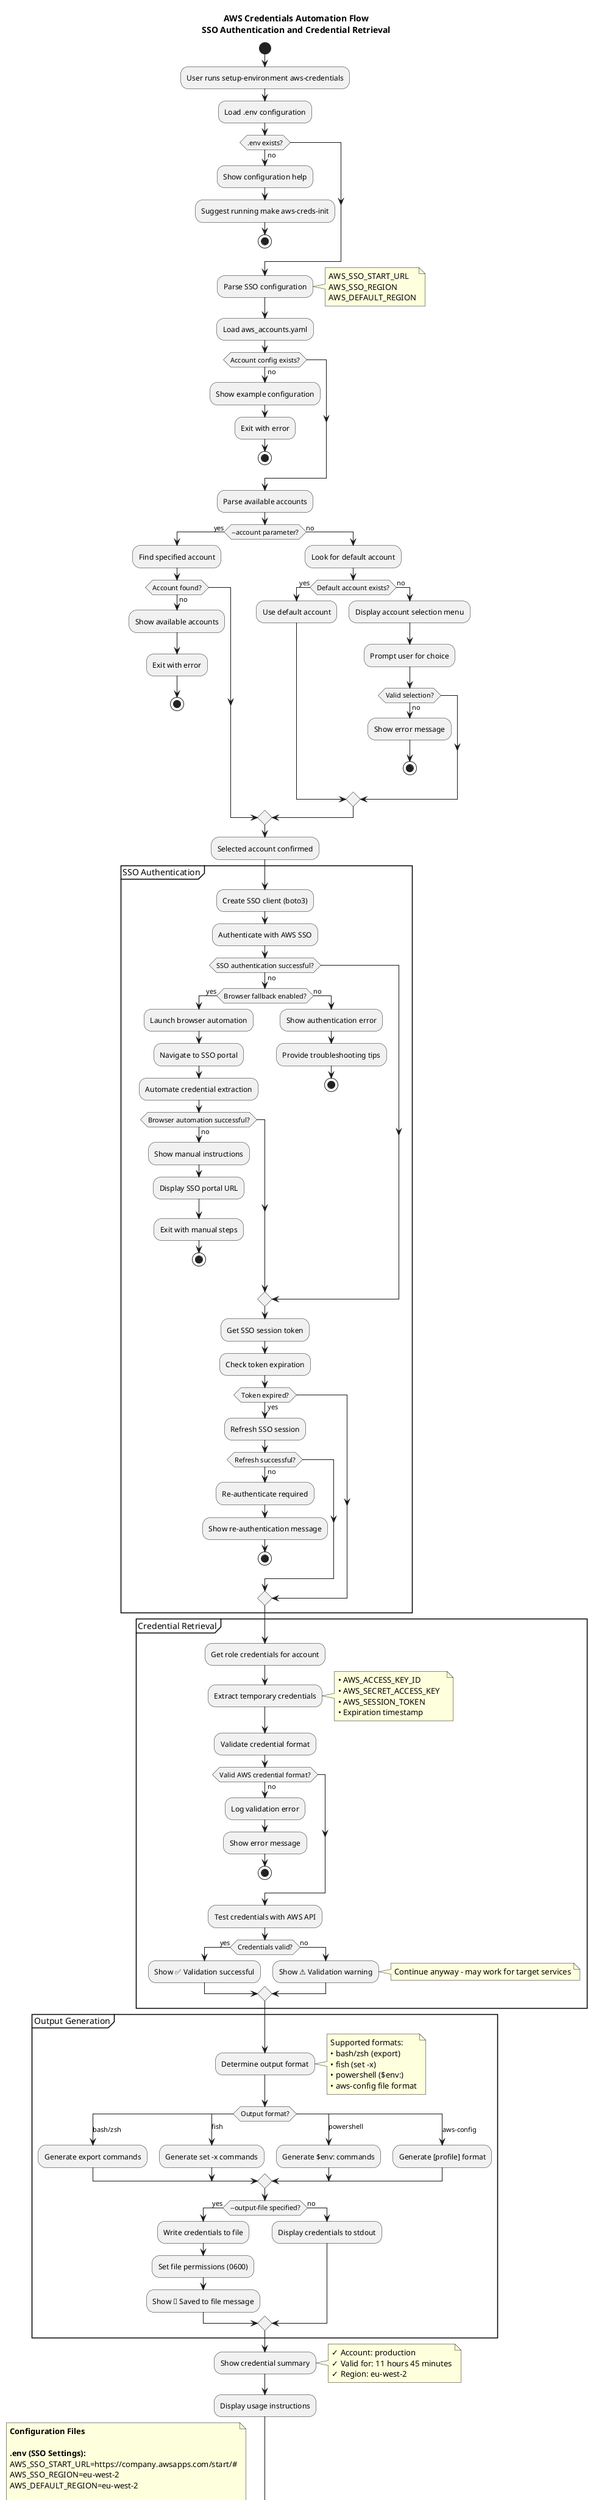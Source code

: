 @startuml aws-credentials-flow

title AWS Credentials Automation Flow\nSSO Authentication and Credential Retrieval

start

:User runs setup-environment aws-credentials;

:Load .env configuration;
if (.env exists?) then (no)
    :Show configuration help;
    :Suggest running make aws-creds-init;
    stop
endif

:Parse SSO configuration;
note right
    AWS_SSO_START_URL
    AWS_SSO_REGION
    AWS_DEFAULT_REGION
end note

:Load aws_accounts.yaml;
if (Account config exists?) then (no)
    :Show example configuration;
    :Exit with error;
    stop
endif

:Parse available accounts;

if (--account parameter?) then (yes)
    :Find specified account;
    if (Account found?) then (no)
        :Show available accounts;
        :Exit with error;
        stop
    endif
else (no)
    :Look for default account;
    if (Default account exists?) then (yes)
        :Use default account;
    else (no)
        :Display account selection menu;
        :Prompt user for choice;
        if (Valid selection?) then (no)
            :Show error message;
            stop
        endif
    endif
endif

:Selected account confirmed;

partition "SSO Authentication" {
    :Create SSO client (boto3);
    
    :Authenticate with AWS SSO;
    if (SSO authentication successful?) then (no)
        if (Browser fallback enabled?) then (yes)
            :Launch browser automation;
            :Navigate to SSO portal;
            :Automate credential extraction;
            if (Browser automation successful?) then (no)
                :Show manual instructions;
                :Display SSO portal URL;
                :Exit with manual steps;
                stop
            endif
        else (no)
            :Show authentication error;
            :Provide troubleshooting tips;
            stop
        endif
    endif
    
    :Get SSO session token;
    
    :Check token expiration;
    if (Token expired?) then (yes)
        :Refresh SSO session;
        if (Refresh successful?) then (no)
            :Re-authenticate required;
            :Show re-authentication message;
            stop
        endif
    endif
}

partition "Credential Retrieval" {
    :Get role credentials for account;
    
    :Extract temporary credentials;
    note right
        • AWS_ACCESS_KEY_ID
        • AWS_SECRET_ACCESS_KEY  
        • AWS_SESSION_TOKEN
        • Expiration timestamp
    end note
    
    :Validate credential format;
    if (Valid AWS credential format?) then (no)
        :Log validation error;
        :Show error message;
        stop
    endif
    
    :Test credentials with AWS API;
    if (Credentials valid?) then (yes)
        :Show ✅ Validation successful;
    else (no)
        :Show ⚠️ Validation warning;
        note right: Continue anyway - may work for target services
    endif
}

partition "Output Generation" {
    :Determine output format;
    note right
        Supported formats:
        • bash/zsh (export)
        • fish (set -x)
        • powershell ($env:)
        • aws-config file format
    end note
    
    switch (Output format?)
    case (bash/zsh)
        :Generate export commands;
    case (fish)
        :Generate set -x commands;
    case (powershell)
        :Generate $env: commands;
    case (aws-config)
        :Generate [profile] format;
    endswitch
    
    if (--output-file specified?) then (yes)
        :Write credentials to file;
        :Set file permissions (0600);
        :Show 💾 Saved to file message;
    else (no)
        :Display credentials to stdout;
    endif
}

:Show credential summary;
note right
    ✓ Account: production
    ✓ Valid for: 11 hours 45 minutes
    ✓ Region: eu-west-2
end note

:Display usage instructions;

stop

note left
    **Configuration Files**
    
    **.env (SSO Settings):**
    AWS_SSO_START_URL=https://company.awsapps.com/start/#
    AWS_SSO_REGION=eu-west-2
    AWS_DEFAULT_REGION=eu-west-2
    
    **aws_accounts.yaml:**
    accounts:
      - name: production
        account_id: "123456789012"
        email: aws-admin@company.com
        role: Engineer
        default: true
    
    **Security Features**
    • Credential masking in logs
    • Temporary credentials only
    • Format validation (ASIA*/AKIA*)
    • File permissions (0600)
    • No persistent storage
    
    **Error Handling**
    • Graceful SSO failures
    • Browser automation fallback
    • Clear error messages
    • Manual instruction guidance
    • Configuration validation
    
    **Usage Examples**
    
    # Interactive selection
    make aws-credentials
    
    # Specific account
    setup-environment aws-credentials --account prod
    
    # Different shell format
    setup-environment aws-credentials --export-format fish
    
    # Save to file
    setup-environment aws-credentials --output-file ~/.aws/creds
    
    # Use credentials immediately
    eval $(setup-environment aws-credentials --account dev)
end note

@enduml